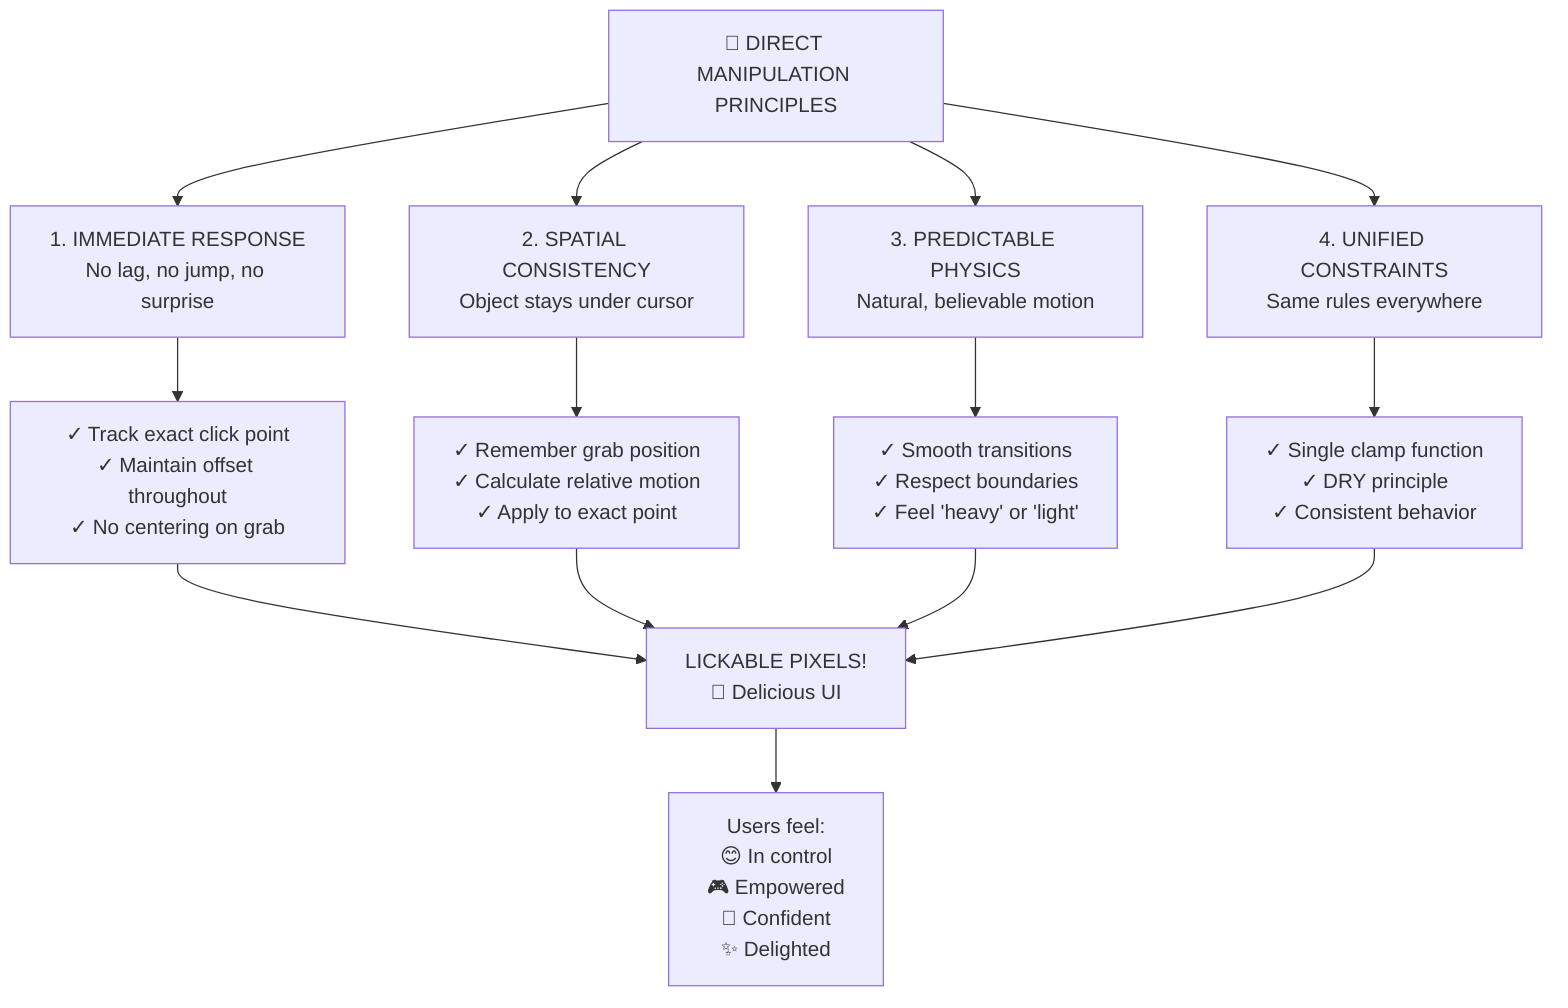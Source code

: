 graph TD
    A["🎯 DIRECT MANIPULATION PRINCIPLES"] --> B["1. IMMEDIATE RESPONSE<br/>No lag, no jump, no surprise"]
    A --> C["2. SPATIAL CONSISTENCY<br/>Object stays under cursor"]
    A --> D["3. PREDICTABLE PHYSICS<br/>Natural, believable motion"]
    A --> E["4. UNIFIED CONSTRAINTS<br/>Same rules everywhere"]
    
    B --> F["✓ Track exact click point<br/>✓ Maintain offset throughout<br/>✓ No centering on grab"]
    C --> G["✓ Remember grab position<br/>✓ Calculate relative motion<br/>✓ Apply to exact point"]
    D --> H["✓ Smooth transitions<br/>✓ Respect boundaries<br/>✓ Feel 'heavy' or 'light'"]
    E --> I["✓ Single clamp function<br/>✓ DRY principle<br/>✓ Consistent behavior"]
    
    F --> J["LICKABLE PIXELS!<br/>🍭 Delicious UI"]
    G --> J
    H --> J
    I --> J
    
    J --> K["Users feel:<br/>😊 In control<br/>🎮 Empowered<br/>💪 Confident<br/>✨ Delighted"]